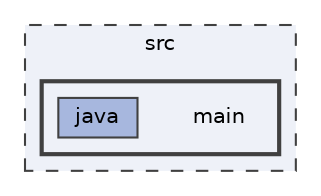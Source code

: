 digraph "src/main"
{
 // LATEX_PDF_SIZE
  bgcolor="transparent";
  edge [fontname=Helvetica,fontsize=10,labelfontname=Helvetica,labelfontsize=10];
  node [fontname=Helvetica,fontsize=10,shape=box,height=0.2,width=0.4];
  compound=true
  subgraph clusterdir_1b902db4026bac9be5fc1603639ee9eb {
    graph [ bgcolor="#eef1f8", pencolor="grey25", label="src", fontname=Helvetica,fontsize=10 style="filled,dashed", URL="dir_1b902db4026bac9be5fc1603639ee9eb.html",tooltip=""]
  subgraph clusterdir_590bf56924aff58c10d95bd42813ac13 {
    graph [ bgcolor="#eef1f8", pencolor="grey25", label="", fontname=Helvetica,fontsize=10 style="filled,bold", URL="dir_590bf56924aff58c10d95bd42813ac13.html",tooltip=""]
    dir_590bf56924aff58c10d95bd42813ac13 [shape=plaintext, label="main"];
  dir_e2a136d08d77e25eefaf3331b5890b01 [label="java", fillcolor="#a7b7de", color="grey25", style="filled", URL="dir_e2a136d08d77e25eefaf3331b5890b01.html",tooltip=""];
  }
  }
}
